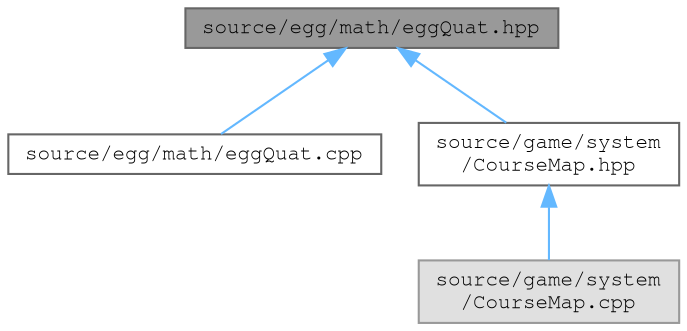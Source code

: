 digraph "source/egg/math/eggQuat.hpp"
{
 // LATEX_PDF_SIZE
  bgcolor="transparent";
  edge [fontname=FreeMono,fontsize=10,labelfontname=FreeMono,labelfontsize=10];
  node [fontname=FreeMono,fontsize=10,shape=box,height=0.2,width=0.4];
  Node1 [label="source/egg/math/eggQuat.hpp",height=0.2,width=0.4,color="gray40", fillcolor="grey60", style="filled", fontcolor="black",tooltip="TODO."];
  Node1 -> Node2 [dir="back",color="steelblue1",style="solid"];
  Node2 [label="source/egg/math/eggQuat.cpp",height=0.2,width=0.4,color="grey40", fillcolor="white", style="filled",URL="$egg_quat_8cpp.html",tooltip="TODO."];
  Node1 -> Node3 [dir="back",color="steelblue1",style="solid"];
  Node3 [label="source/game/system\l/CourseMap.hpp",height=0.2,width=0.4,color="grey40", fillcolor="white", style="filled",URL="$_course_map_8hpp_source.html",tooltip=" "];
  Node3 -> Node4 [dir="back",color="steelblue1",style="solid"];
  Node4 [label="source/game/system\l/CourseMap.cpp",height=0.2,width=0.4,color="grey60", fillcolor="#E0E0E0", style="filled",tooltip=" "];
}
